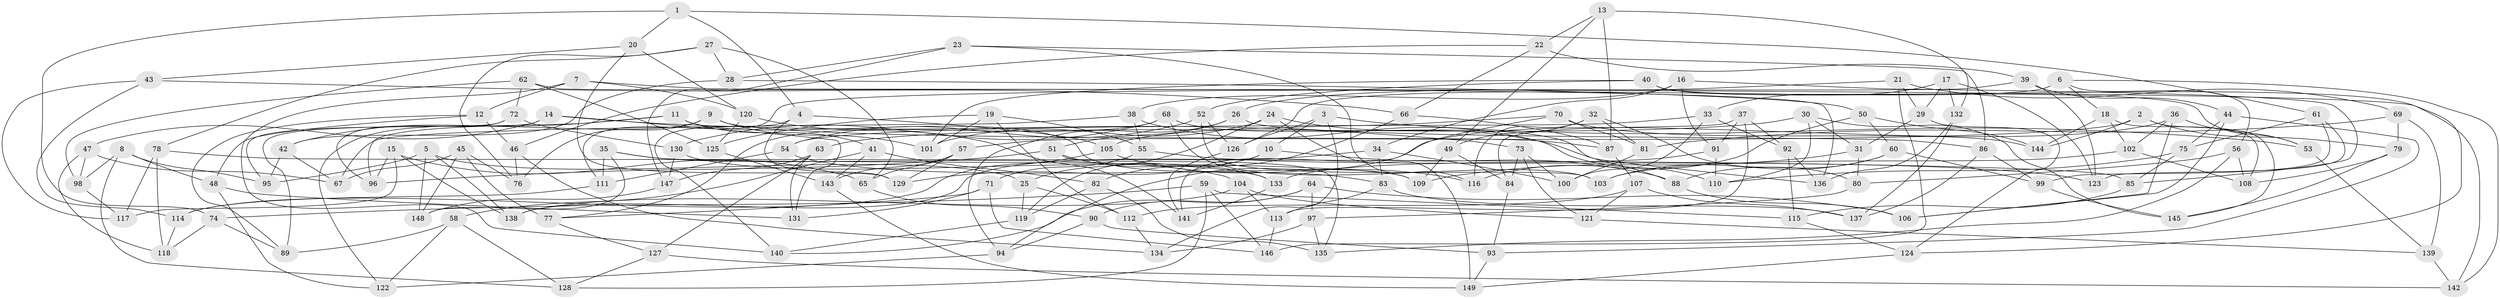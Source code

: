 // coarse degree distribution, {10: 0.05263157894736842, 12: 0.06578947368421052, 11: 0.05263157894736842, 3: 0.039473684210526314, 4: 0.6578947368421053, 9: 0.02631578947368421, 7: 0.06578947368421052, 5: 0.02631578947368421, 8: 0.013157894736842105}
// Generated by graph-tools (version 1.1) at 2025/53/03/04/25 22:53:48]
// undirected, 149 vertices, 298 edges
graph export_dot {
  node [color=gray90,style=filled];
  1;
  2;
  3;
  4;
  5;
  6;
  7;
  8;
  9;
  10;
  11;
  12;
  13;
  14;
  15;
  16;
  17;
  18;
  19;
  20;
  21;
  22;
  23;
  24;
  25;
  26;
  27;
  28;
  29;
  30;
  31;
  32;
  33;
  34;
  35;
  36;
  37;
  38;
  39;
  40;
  41;
  42;
  43;
  44;
  45;
  46;
  47;
  48;
  49;
  50;
  51;
  52;
  53;
  54;
  55;
  56;
  57;
  58;
  59;
  60;
  61;
  62;
  63;
  64;
  65;
  66;
  67;
  68;
  69;
  70;
  71;
  72;
  73;
  74;
  75;
  76;
  77;
  78;
  79;
  80;
  81;
  82;
  83;
  84;
  85;
  86;
  87;
  88;
  89;
  90;
  91;
  92;
  93;
  94;
  95;
  96;
  97;
  98;
  99;
  100;
  101;
  102;
  103;
  104;
  105;
  106;
  107;
  108;
  109;
  110;
  111;
  112;
  113;
  114;
  115;
  116;
  117;
  118;
  119;
  120;
  121;
  122;
  123;
  124;
  125;
  126;
  127;
  128;
  129;
  130;
  131;
  132;
  133;
  134;
  135;
  136;
  137;
  138;
  139;
  140;
  141;
  142;
  143;
  144;
  145;
  146;
  147;
  148;
  149;
  1 -- 74;
  1 -- 20;
  1 -- 4;
  1 -- 61;
  2 -- 145;
  2 -- 144;
  2 -- 79;
  2 -- 57;
  3 -- 10;
  3 -- 126;
  3 -- 53;
  3 -- 134;
  4 -- 105;
  4 -- 129;
  4 -- 140;
  5 -- 25;
  5 -- 148;
  5 -- 138;
  5 -- 95;
  6 -- 126;
  6 -- 56;
  6 -- 142;
  6 -- 18;
  7 -- 142;
  7 -- 140;
  7 -- 120;
  7 -- 12;
  8 -- 98;
  8 -- 48;
  8 -- 95;
  8 -- 128;
  9 -- 87;
  9 -- 76;
  9 -- 101;
  9 -- 122;
  10 -- 119;
  10 -- 88;
  10 -- 129;
  11 -- 42;
  11 -- 41;
  11 -- 96;
  11 -- 109;
  12 -- 48;
  12 -- 46;
  12 -- 89;
  13 -- 49;
  13 -- 87;
  13 -- 132;
  13 -- 22;
  14 -- 47;
  14 -- 131;
  14 -- 73;
  14 -- 89;
  15 -- 117;
  15 -- 96;
  15 -- 65;
  15 -- 138;
  16 -- 85;
  16 -- 38;
  16 -- 91;
  16 -- 34;
  17 -- 29;
  17 -- 33;
  17 -- 123;
  17 -- 132;
  18 -- 108;
  18 -- 144;
  18 -- 102;
  19 -- 101;
  19 -- 55;
  19 -- 125;
  19 -- 112;
  20 -- 43;
  20 -- 129;
  20 -- 120;
  21 -- 29;
  21 -- 69;
  21 -- 26;
  21 -- 146;
  22 -- 66;
  22 -- 46;
  22 -- 39;
  23 -- 86;
  23 -- 28;
  23 -- 116;
  23 -- 147;
  24 -- 101;
  24 -- 25;
  24 -- 88;
  24 -- 149;
  25 -- 112;
  25 -- 119;
  26 -- 86;
  26 -- 51;
  26 -- 94;
  27 -- 78;
  27 -- 76;
  27 -- 65;
  27 -- 28;
  28 -- 42;
  28 -- 50;
  29 -- 31;
  29 -- 124;
  30 -- 110;
  30 -- 31;
  30 -- 63;
  30 -- 145;
  31 -- 80;
  31 -- 109;
  32 -- 80;
  32 -- 116;
  32 -- 81;
  32 -- 49;
  33 -- 100;
  33 -- 92;
  33 -- 54;
  34 -- 138;
  34 -- 100;
  34 -- 83;
  35 -- 148;
  35 -- 109;
  35 -- 111;
  35 -- 104;
  36 -- 53;
  36 -- 102;
  36 -- 94;
  36 -- 106;
  37 -- 91;
  37 -- 92;
  37 -- 113;
  37 -- 84;
  38 -- 67;
  38 -- 110;
  38 -- 55;
  39 -- 44;
  39 -- 123;
  39 -- 111;
  40 -- 53;
  40 -- 52;
  40 -- 124;
  40 -- 101;
  41 -- 143;
  41 -- 58;
  41 -- 82;
  42 -- 67;
  42 -- 95;
  43 -- 117;
  43 -- 114;
  43 -- 66;
  44 -- 93;
  44 -- 106;
  44 -- 75;
  45 -- 67;
  45 -- 76;
  45 -- 148;
  45 -- 77;
  46 -- 76;
  46 -- 134;
  47 -- 67;
  47 -- 118;
  47 -- 98;
  48 -- 131;
  48 -- 122;
  49 -- 84;
  49 -- 109;
  50 -- 60;
  50 -- 144;
  50 -- 116;
  51 -- 135;
  51 -- 133;
  51 -- 96;
  52 -- 126;
  52 -- 103;
  52 -- 54;
  53 -- 139;
  54 -- 83;
  54 -- 111;
  55 -- 71;
  55 -- 123;
  56 -- 108;
  56 -- 135;
  56 -- 80;
  57 -- 143;
  57 -- 65;
  57 -- 129;
  58 -- 122;
  58 -- 128;
  58 -- 89;
  59 -- 115;
  59 -- 128;
  59 -- 146;
  59 -- 74;
  60 -- 99;
  60 -- 103;
  60 -- 88;
  61 -- 99;
  61 -- 123;
  61 -- 75;
  62 -- 72;
  62 -- 98;
  62 -- 125;
  62 -- 136;
  63 -- 147;
  63 -- 131;
  63 -- 127;
  64 -- 90;
  64 -- 106;
  64 -- 97;
  64 -- 140;
  65 -- 90;
  66 -- 87;
  66 -- 82;
  68 -- 130;
  68 -- 136;
  68 -- 77;
  68 -- 103;
  69 -- 139;
  69 -- 81;
  69 -- 79;
  70 -- 141;
  70 -- 144;
  70 -- 105;
  70 -- 81;
  71 -- 131;
  71 -- 77;
  71 -- 146;
  72 -- 95;
  72 -- 130;
  72 -- 96;
  73 -- 100;
  73 -- 84;
  73 -- 121;
  74 -- 118;
  74 -- 89;
  75 -- 110;
  75 -- 85;
  77 -- 127;
  78 -- 118;
  78 -- 117;
  78 -- 85;
  79 -- 108;
  79 -- 145;
  80 -- 97;
  81 -- 100;
  82 -- 119;
  82 -- 135;
  83 -- 137;
  83 -- 113;
  84 -- 93;
  85 -- 115;
  86 -- 137;
  86 -- 99;
  87 -- 107;
  88 -- 106;
  90 -- 93;
  90 -- 94;
  91 -- 133;
  91 -- 110;
  92 -- 136;
  92 -- 115;
  93 -- 149;
  94 -- 122;
  97 -- 135;
  97 -- 134;
  98 -- 117;
  99 -- 145;
  102 -- 103;
  102 -- 108;
  104 -- 113;
  104 -- 138;
  104 -- 121;
  105 -- 116;
  105 -- 114;
  107 -- 121;
  107 -- 137;
  107 -- 112;
  111 -- 114;
  112 -- 134;
  113 -- 146;
  114 -- 118;
  115 -- 124;
  119 -- 140;
  120 -- 125;
  120 -- 141;
  121 -- 139;
  124 -- 149;
  125 -- 143;
  126 -- 141;
  127 -- 128;
  127 -- 142;
  130 -- 133;
  130 -- 147;
  132 -- 136;
  132 -- 137;
  133 -- 141;
  139 -- 142;
  143 -- 149;
  147 -- 148;
}

